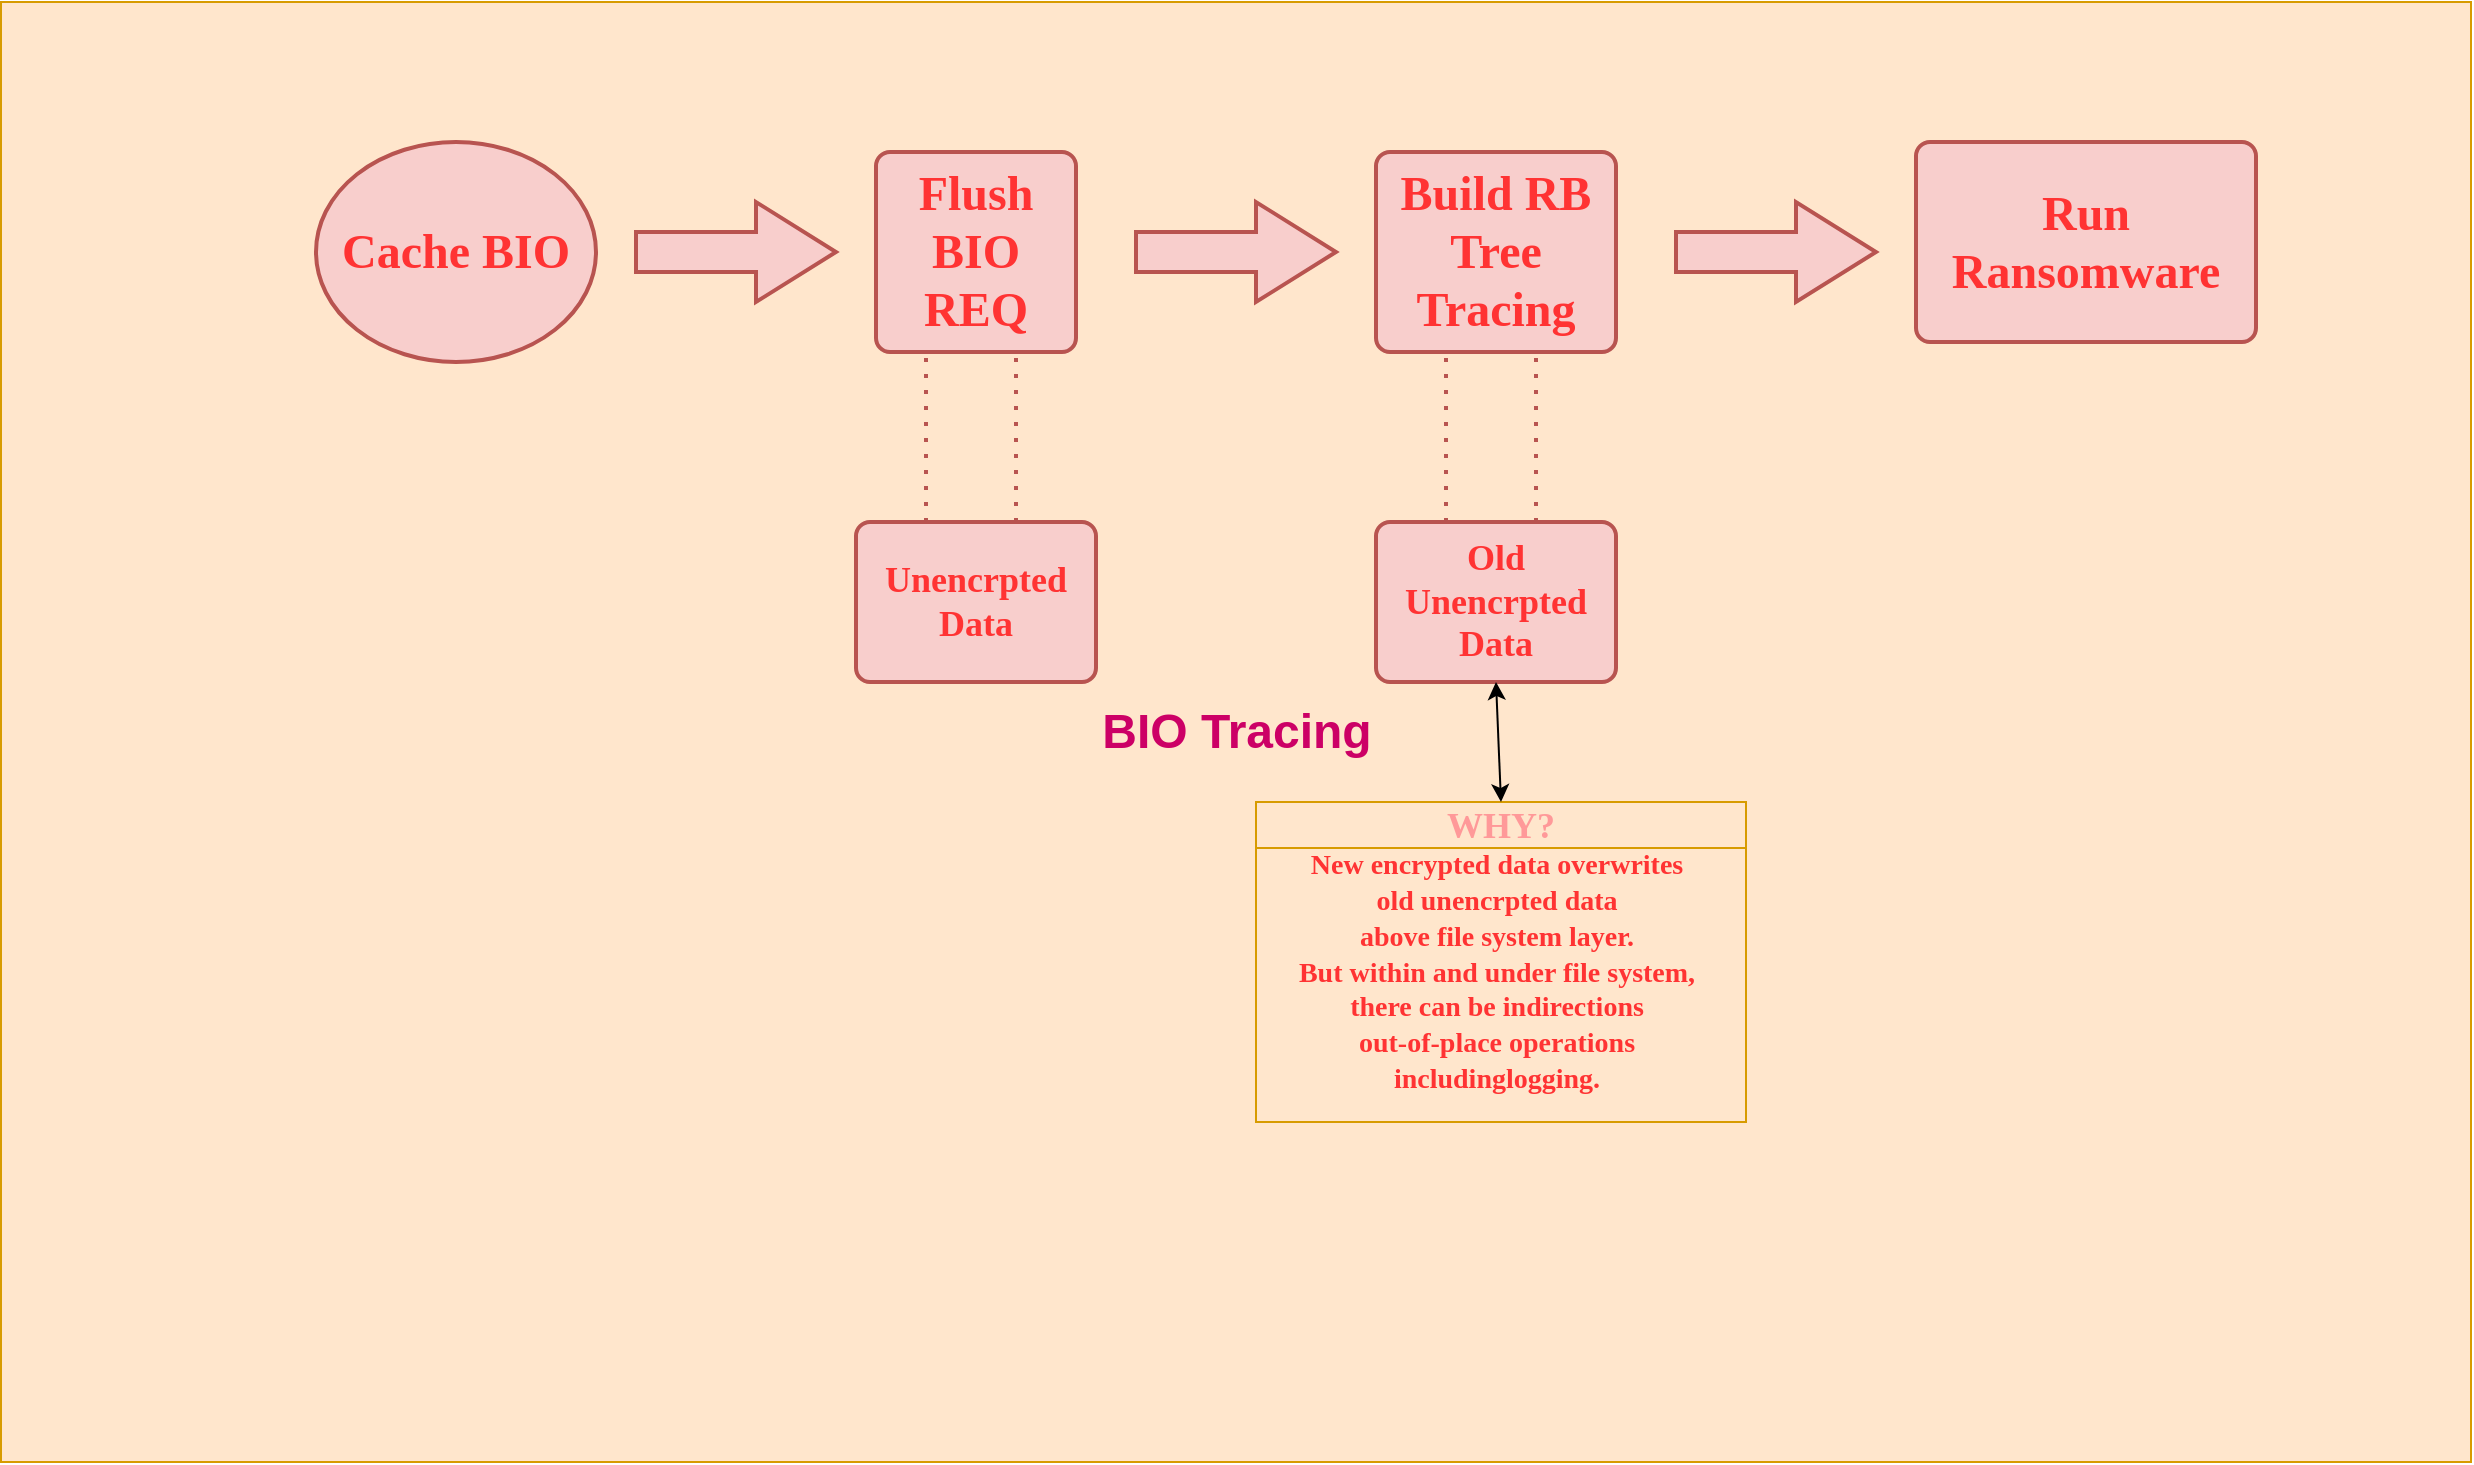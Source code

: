 <mxfile version="21.3.0" type="github">
  <diagram name="Page-1" id="6T7OruHqmSYt6A5lK9AP">
    <mxGraphModel dx="2924" dy="1124" grid="1" gridSize="10" guides="1" tooltips="1" connect="1" arrows="1" fold="1" page="1" pageScale="1" pageWidth="850" pageHeight="1100" math="0" shadow="0">
      <root>
        <mxCell id="0" />
        <mxCell id="1" parent="0" />
        <mxCell id="mhJS_L6Hgbh3yoCT0m0P-19" value="&lt;h1&gt;&lt;font color=&quot;#cc0066&quot;&gt;BIO Tracing&lt;/font&gt;&lt;/h1&gt;" style="rounded=0;whiteSpace=wrap;html=1;fillColor=#ffe6cc;strokeColor=#d79b00;" vertex="1" parent="1">
          <mxGeometry x="-117.5" y="270" width="1235" height="730" as="geometry" />
        </mxCell>
        <mxCell id="mhJS_L6Hgbh3yoCT0m0P-4" value="&lt;h1&gt;&lt;font color=&quot;#ff3333&quot; face=&quot;Georgia&quot;&gt;Cache BIO&lt;/font&gt;&lt;/h1&gt;" style="strokeWidth=2;html=1;shape=mxgraph.flowchart.start_1;whiteSpace=wrap;fillColor=#f8cecc;strokeColor=#b85450;" vertex="1" parent="1">
          <mxGeometry x="40" y="340" width="140" height="110" as="geometry" />
        </mxCell>
        <mxCell id="mhJS_L6Hgbh3yoCT0m0P-5" value="" style="verticalLabelPosition=bottom;verticalAlign=top;html=1;strokeWidth=2;shape=mxgraph.arrows2.arrow;dy=0.6;dx=40;notch=0;fillColor=#f8cecc;strokeColor=#b85450;" vertex="1" parent="1">
          <mxGeometry x="200" y="370" width="100" height="50" as="geometry" />
        </mxCell>
        <mxCell id="mhJS_L6Hgbh3yoCT0m0P-6" value="&lt;h1&gt;&lt;font color=&quot;#ff3333&quot; face=&quot;Georgia&quot;&gt;Flush BIO REQ&lt;/font&gt;&lt;/h1&gt;" style="rounded=1;whiteSpace=wrap;html=1;absoluteArcSize=1;arcSize=14;strokeWidth=2;fillColor=#f8cecc;strokeColor=#b85450;" vertex="1" parent="1">
          <mxGeometry x="320" y="345" width="100" height="100" as="geometry" />
        </mxCell>
        <mxCell id="mhJS_L6Hgbh3yoCT0m0P-8" value="" style="endArrow=none;dashed=1;html=1;dashPattern=1 3;strokeWidth=2;rounded=0;entryX=0.25;entryY=1;entryDx=0;entryDy=0;fillColor=#f8cecc;strokeColor=#b85450;" edge="1" parent="1" target="mhJS_L6Hgbh3yoCT0m0P-6">
          <mxGeometry width="50" height="50" relative="1" as="geometry">
            <mxPoint x="345" y="530" as="sourcePoint" />
            <mxPoint x="340" y="490" as="targetPoint" />
          </mxGeometry>
        </mxCell>
        <mxCell id="mhJS_L6Hgbh3yoCT0m0P-9" value="" style="endArrow=none;dashed=1;html=1;dashPattern=1 3;strokeWidth=2;rounded=0;entryX=0.25;entryY=1;entryDx=0;entryDy=0;fillColor=#f8cecc;strokeColor=#b85450;" edge="1" parent="1">
          <mxGeometry width="50" height="50" relative="1" as="geometry">
            <mxPoint x="390" y="530" as="sourcePoint" />
            <mxPoint x="390" y="445" as="targetPoint" />
          </mxGeometry>
        </mxCell>
        <mxCell id="mhJS_L6Hgbh3yoCT0m0P-10" value="&lt;h2&gt;&lt;font color=&quot;#ff3333&quot; face=&quot;Georgia&quot;&gt;Unencrpted Data&lt;/font&gt;&lt;/h2&gt;" style="rounded=1;whiteSpace=wrap;html=1;absoluteArcSize=1;arcSize=14;strokeWidth=2;fillColor=#f8cecc;strokeColor=#b85450;" vertex="1" parent="1">
          <mxGeometry x="310" y="530" width="120" height="80" as="geometry" />
        </mxCell>
        <mxCell id="mhJS_L6Hgbh3yoCT0m0P-11" value="" style="verticalLabelPosition=bottom;verticalAlign=top;html=1;strokeWidth=2;shape=mxgraph.arrows2.arrow;dy=0.6;dx=40;notch=0;fillColor=#f8cecc;strokeColor=#b85450;" vertex="1" parent="1">
          <mxGeometry x="450" y="370" width="100" height="50" as="geometry" />
        </mxCell>
        <mxCell id="mhJS_L6Hgbh3yoCT0m0P-12" value="&lt;h1&gt;&lt;font color=&quot;#ff3333&quot; face=&quot;Georgia&quot;&gt;Build RB Tree Tracing&lt;/font&gt;&lt;/h1&gt;" style="rounded=1;whiteSpace=wrap;html=1;absoluteArcSize=1;arcSize=14;strokeWidth=2;fillColor=#f8cecc;strokeColor=#b85450;" vertex="1" parent="1">
          <mxGeometry x="570" y="345" width="120" height="100" as="geometry" />
        </mxCell>
        <mxCell id="mhJS_L6Hgbh3yoCT0m0P-13" value="" style="endArrow=none;dashed=1;html=1;dashPattern=1 3;strokeWidth=2;rounded=0;entryX=0.25;entryY=1;entryDx=0;entryDy=0;fillColor=#f8cecc;strokeColor=#b85450;" edge="1" parent="1">
          <mxGeometry width="50" height="50" relative="1" as="geometry">
            <mxPoint x="605" y="530" as="sourcePoint" />
            <mxPoint x="605" y="445" as="targetPoint" />
          </mxGeometry>
        </mxCell>
        <mxCell id="mhJS_L6Hgbh3yoCT0m0P-14" value="" style="endArrow=none;dashed=1;html=1;dashPattern=1 3;strokeWidth=2;rounded=0;entryX=0.25;entryY=1;entryDx=0;entryDy=0;fillColor=#f8cecc;strokeColor=#b85450;" edge="1" parent="1">
          <mxGeometry width="50" height="50" relative="1" as="geometry">
            <mxPoint x="650" y="530" as="sourcePoint" />
            <mxPoint x="650" y="445" as="targetPoint" />
          </mxGeometry>
        </mxCell>
        <mxCell id="mhJS_L6Hgbh3yoCT0m0P-15" value="&lt;h2&gt;&lt;font color=&quot;#ff3333&quot; face=&quot;Georgia&quot;&gt;Old Unencrpted Data&lt;/font&gt;&lt;/h2&gt;" style="rounded=1;whiteSpace=wrap;html=1;absoluteArcSize=1;arcSize=14;strokeWidth=2;fillColor=#f8cecc;strokeColor=#b85450;" vertex="1" parent="1">
          <mxGeometry x="570" y="530" width="120" height="80" as="geometry" />
        </mxCell>
        <mxCell id="mhJS_L6Hgbh3yoCT0m0P-16" value="&lt;h2&gt;&lt;font color=&quot;#ff9999&quot; face=&quot;Georgia&quot;&gt;WHY?&lt;/font&gt;&lt;/h2&gt;" style="swimlane;whiteSpace=wrap;html=1;fillColor=#ffe6cc;strokeColor=#d79b00;" vertex="1" parent="1">
          <mxGeometry x="510" y="670" width="245" height="160" as="geometry" />
        </mxCell>
        <mxCell id="mhJS_L6Hgbh3yoCT0m0P-18" value="&lt;font style=&quot;font-size: 14px;&quot;&gt;&lt;font color=&quot;#ff3333&quot; face=&quot;Comic Sans MS&quot;&gt;&lt;b&gt;New encrypted data overwrites &lt;br&gt;old unencrpted data &lt;br&gt;above file system layer.&lt;br&gt;But within and under file system, &lt;br&gt;there can be indirections &lt;br&gt;out-of-place operations &lt;br&gt;includinglogging.&lt;/b&gt;&lt;/font&gt;&lt;br&gt;&lt;/font&gt;" style="text;html=1;align=center;verticalAlign=middle;resizable=0;points=[];autosize=1;strokeColor=none;fillColor=none;" vertex="1" parent="mhJS_L6Hgbh3yoCT0m0P-16">
          <mxGeometry x="-5" y="20" width="250" height="130" as="geometry" />
        </mxCell>
        <mxCell id="mhJS_L6Hgbh3yoCT0m0P-17" value="" style="endArrow=classic;startArrow=classic;html=1;rounded=0;entryX=0.5;entryY=1;entryDx=0;entryDy=0;exitX=0.5;exitY=0;exitDx=0;exitDy=0;" edge="1" parent="1" source="mhJS_L6Hgbh3yoCT0m0P-16" target="mhJS_L6Hgbh3yoCT0m0P-15">
          <mxGeometry width="50" height="50" relative="1" as="geometry">
            <mxPoint x="600" y="670" as="sourcePoint" />
            <mxPoint x="650" y="620" as="targetPoint" />
          </mxGeometry>
        </mxCell>
        <mxCell id="mhJS_L6Hgbh3yoCT0m0P-20" value="" style="verticalLabelPosition=bottom;verticalAlign=top;html=1;strokeWidth=2;shape=mxgraph.arrows2.arrow;dy=0.6;dx=40;notch=0;fillColor=#f8cecc;strokeColor=#b85450;" vertex="1" parent="1">
          <mxGeometry x="720" y="370" width="100" height="50" as="geometry" />
        </mxCell>
        <mxCell id="mhJS_L6Hgbh3yoCT0m0P-21" value="&lt;h1&gt;&lt;font color=&quot;#ff3333&quot; face=&quot;Georgia&quot;&gt;Run Ransomware&lt;/font&gt;&lt;/h1&gt;" style="rounded=1;whiteSpace=wrap;html=1;absoluteArcSize=1;arcSize=14;strokeWidth=2;fillColor=#f8cecc;strokeColor=#b85450;" vertex="1" parent="1">
          <mxGeometry x="840" y="340" width="170" height="100" as="geometry" />
        </mxCell>
      </root>
    </mxGraphModel>
  </diagram>
</mxfile>
